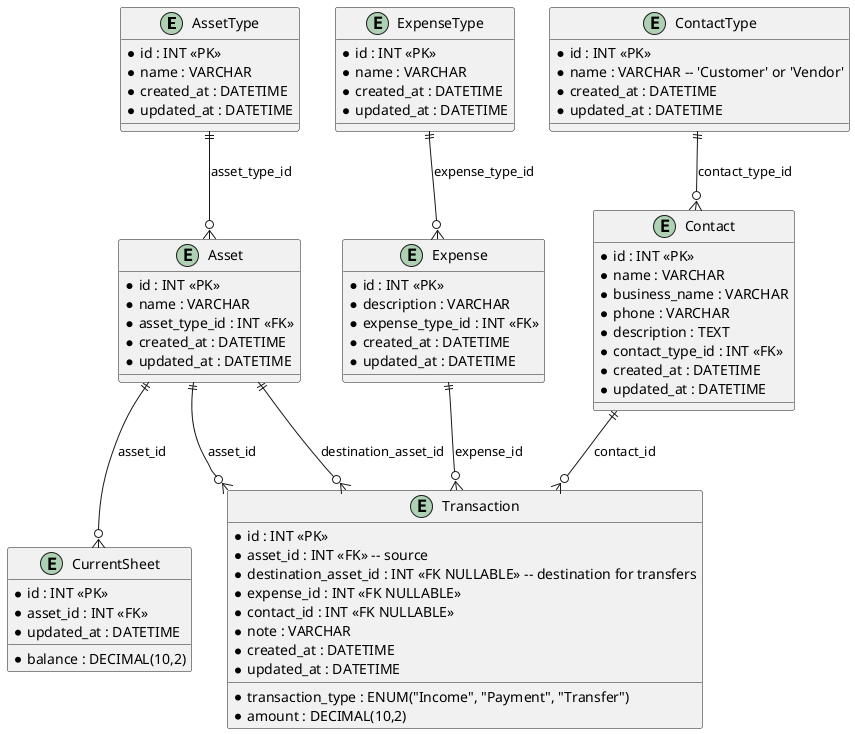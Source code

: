 @startuml "self-bank"

entity AssetType {
  *id : INT <<PK>>
  *name : VARCHAR
  *created_at : DATETIME
  *updated_at : DATETIME
}

entity Asset {
  *id : INT <<PK>>
  *name : VARCHAR
  *asset_type_id : INT <<FK>>
  *created_at : DATETIME
  *updated_at : DATETIME
}

entity ExpenseType {
  *id : INT <<PK>>
  *name : VARCHAR
  *created_at : DATETIME
  *updated_at : DATETIME
}

entity Expense {
  *id : INT <<PK>>
  *description : VARCHAR
  *expense_type_id : INT <<FK>>
  *created_at : DATETIME
  *updated_at : DATETIME
}

entity ContactType {
  *id : INT <<PK>>
  *name : VARCHAR -- 'Customer' or 'Vendor'
  *created_at : DATETIME
  *updated_at : DATETIME
}

entity Contact {
  *id : INT <<PK>>
  *name : VARCHAR
  *business_name : VARCHAR
  *phone : VARCHAR
  *description : TEXT
  *contact_type_id : INT <<FK>>
  *created_at : DATETIME
  *updated_at : DATETIME
}

entity Transaction {
  *id : INT <<PK>>
  *transaction_type : ENUM("Income", "Payment", "Transfer")
  *amount : DECIMAL(10,2)
  *asset_id : INT <<FK>> -- source
  *destination_asset_id : INT <<FK NULLABLE>> -- destination for transfers
  *expense_id : INT <<FK NULLABLE>>
  *contact_id : INT <<FK NULLABLE>>
  *note : VARCHAR
  *created_at : DATETIME
  *updated_at : DATETIME
}

entity CurrentSheet {
  *id : INT <<PK>>
  *asset_id : INT <<FK>>
  *balance : DECIMAL(10,2)
  *updated_at : DATETIME
}

AssetType ||--o{ Asset : asset_type_id
ExpenseType ||--o{ Expense : expense_type_id
ContactType ||--o{ Contact : contact_type_id
Contact ||--o{ Transaction : contact_id
Asset ||--o{ Transaction : asset_id
Asset ||--o{ Transaction : destination_asset_id
Expense ||--o{ Transaction : expense_id
Asset ||--o{ CurrentSheet : asset_id

@enduml
